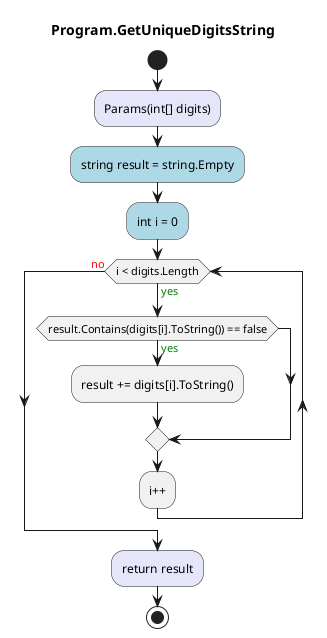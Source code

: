 @startuml Program.GetUniqueDigitsString
title Program.GetUniqueDigitsString
start
#Lavender:Params(int[] digits);
#LightBlue:string result = string.Empty;
#LightBlue:int i = 0;
while (i < digits.Length) is (<color:green>yes)
    if (result.Contains(digits[i].ToString()) == false) then (<color:green>yes)
        :result += digits[i].ToString();
    endif
:i++;
endwhile (<color:red>no)
#Lavender:return result;
stop
@enduml
